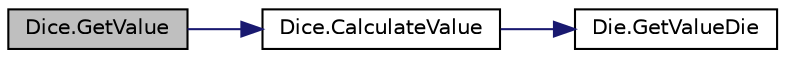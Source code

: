 digraph "Dice.GetValue"
{
 // LATEX_PDF_SIZE
  edge [fontname="Helvetica",fontsize="10",labelfontname="Helvetica",labelfontsize="10"];
  node [fontname="Helvetica",fontsize="10",shape=record];
  rankdir="LR";
  Node1 [label="Dice.GetValue",height=0.2,width=0.4,color="black", fillcolor="grey75", style="filled", fontcolor="black",tooltip=" "];
  Node1 -> Node2 [color="midnightblue",fontsize="10",style="solid",fontname="Helvetica"];
  Node2 [label="Dice.CalculateValue",height=0.2,width=0.4,color="black", fillcolor="white", style="filled",URL="$class_dice.html#a84cd116dad344495cac8589afc974140",tooltip=" "];
  Node2 -> Node3 [color="midnightblue",fontsize="10",style="solid",fontname="Helvetica"];
  Node3 [label="Die.GetValueDie",height=0.2,width=0.4,color="black", fillcolor="white", style="filled",URL="$class_die.html#ad1f02edcfdd486ab3da75162daab3570",tooltip=" "];
}
